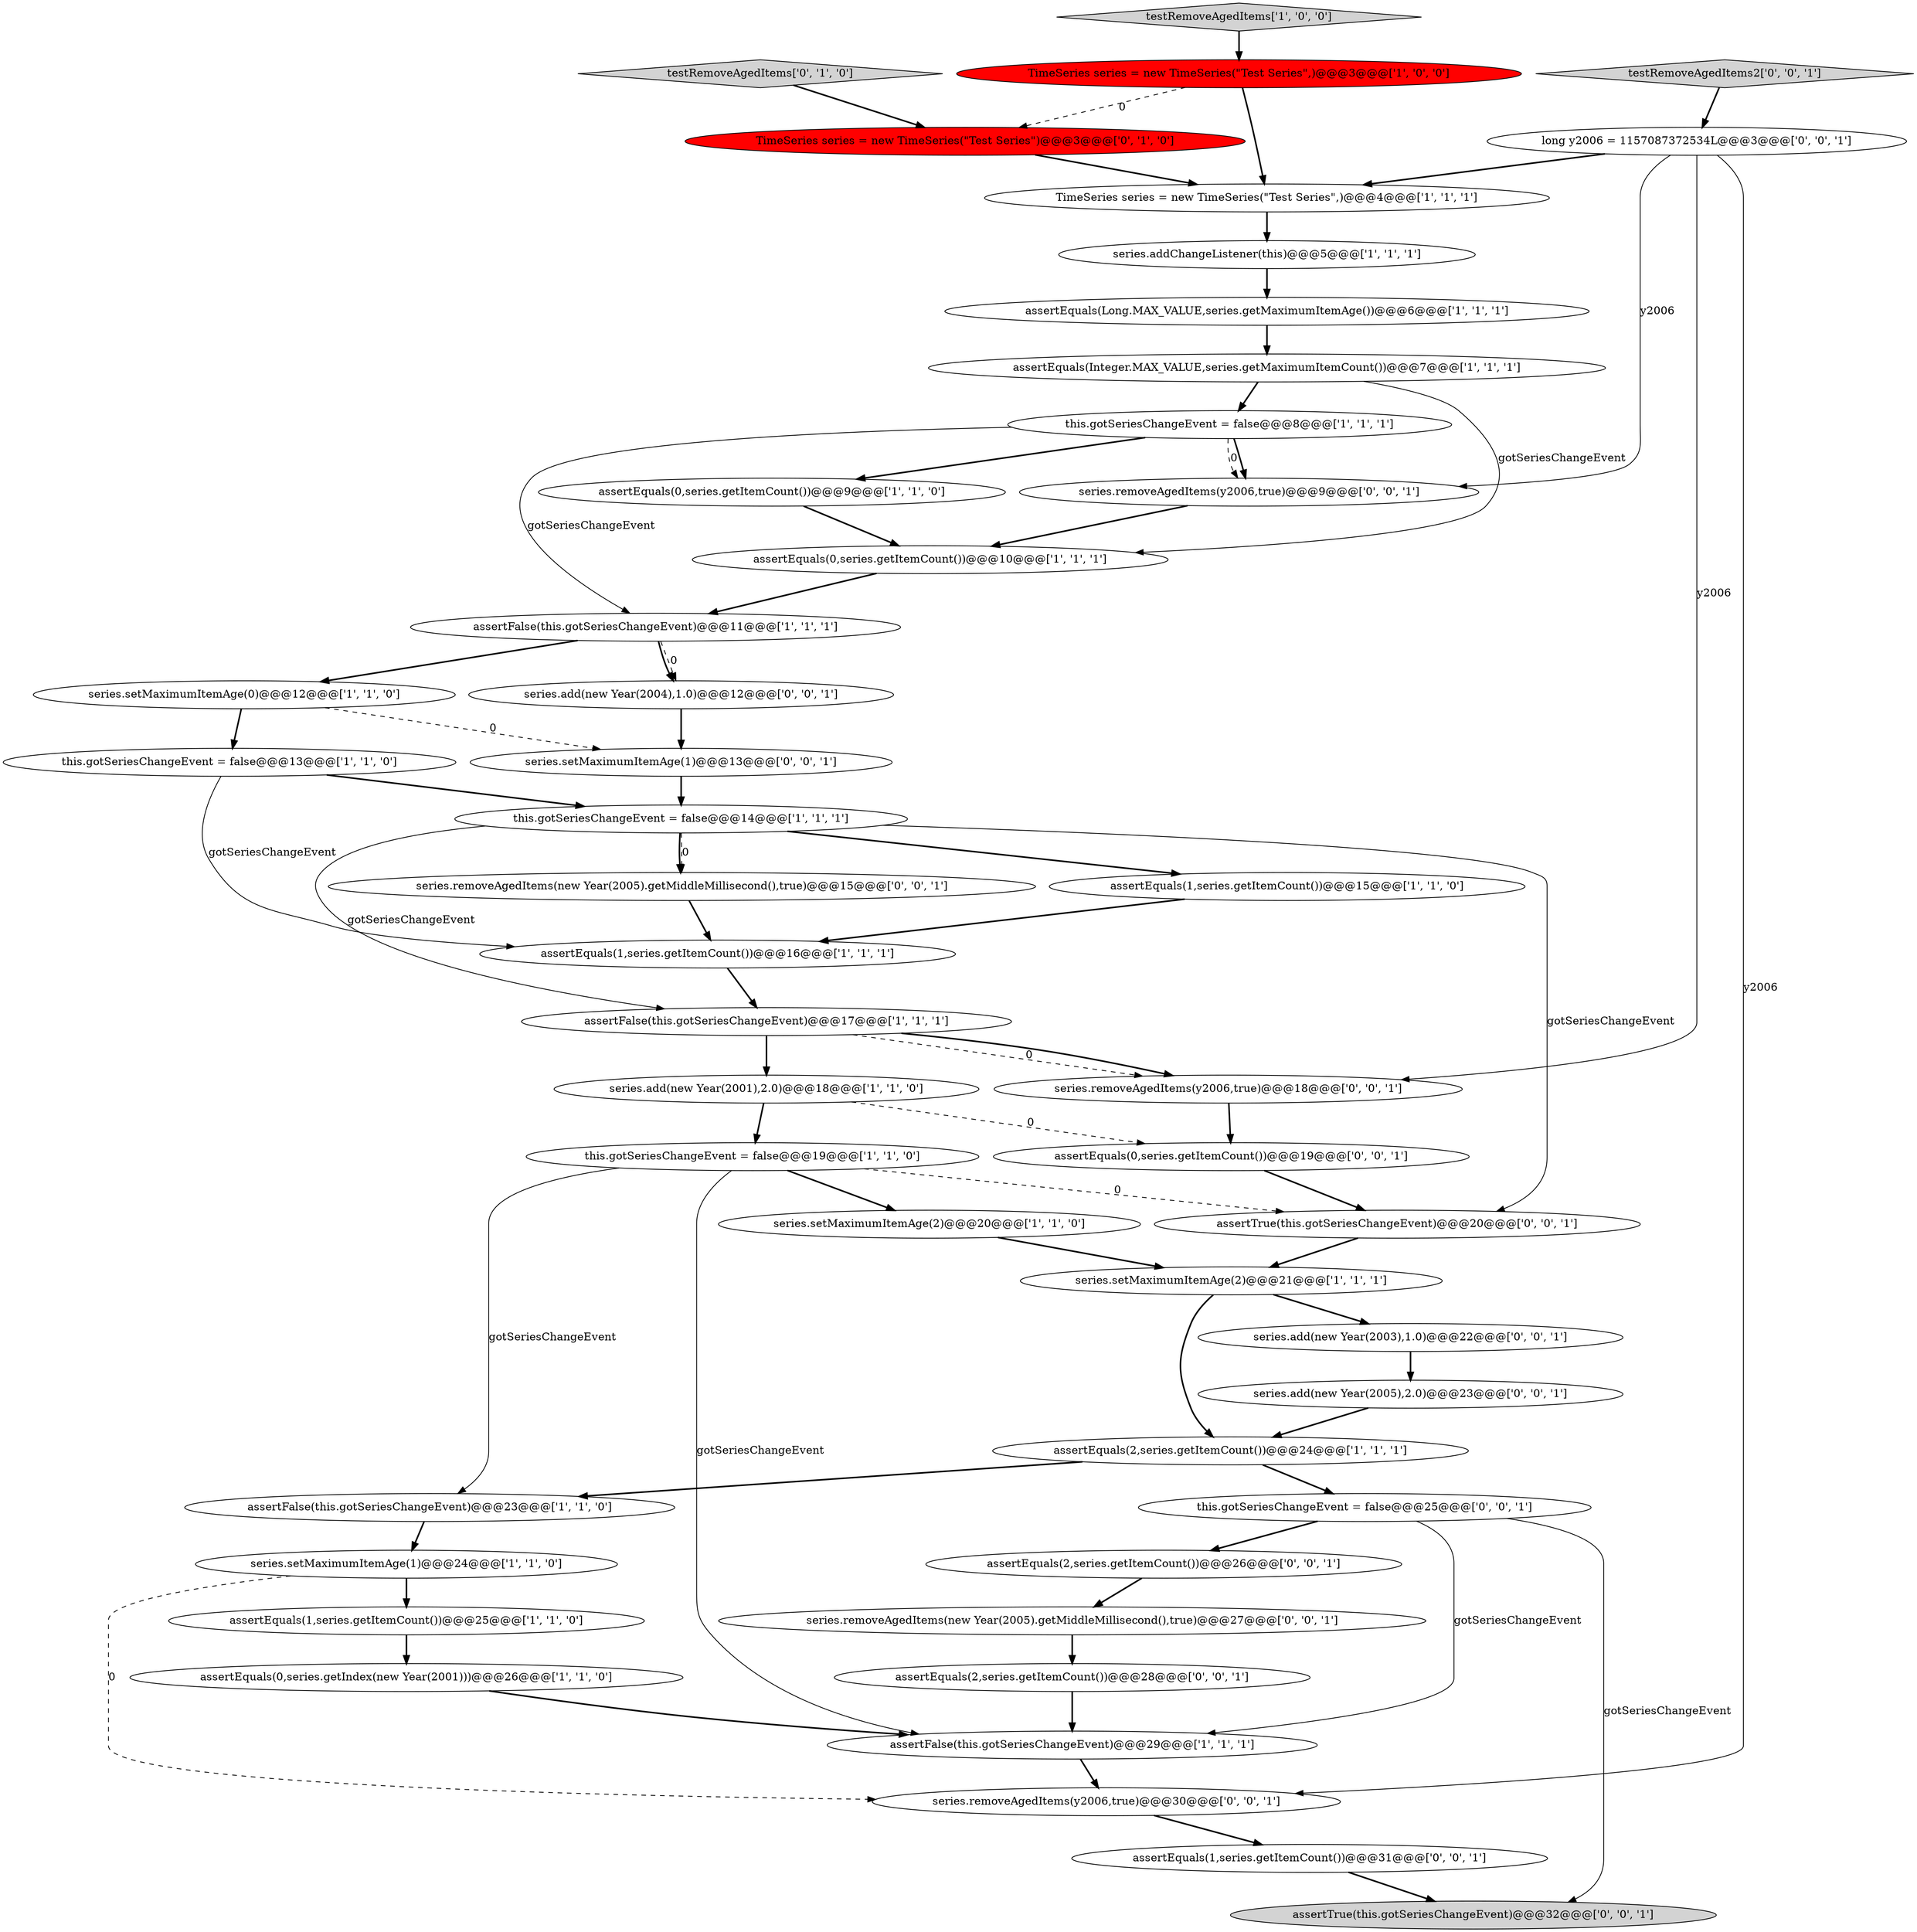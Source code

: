 digraph {
42 [style = filled, label = "long y2006 = 1157087372534L@@@3@@@['0', '0', '1']", fillcolor = white, shape = ellipse image = "AAA0AAABBB3BBB"];
13 [style = filled, label = "assertEquals(0,series.getItemCount())@@@9@@@['1', '1', '0']", fillcolor = white, shape = ellipse image = "AAA0AAABBB1BBB"];
25 [style = filled, label = "this.gotSeriesChangeEvent = false@@@13@@@['1', '1', '0']", fillcolor = white, shape = ellipse image = "AAA0AAABBB1BBB"];
34 [style = filled, label = "assertTrue(this.gotSeriesChangeEvent)@@@20@@@['0', '0', '1']", fillcolor = white, shape = ellipse image = "AAA0AAABBB3BBB"];
41 [style = filled, label = "this.gotSeriesChangeEvent = false@@@25@@@['0', '0', '1']", fillcolor = white, shape = ellipse image = "AAA0AAABBB3BBB"];
10 [style = filled, label = "assertEquals(1,series.getItemCount())@@@15@@@['1', '1', '0']", fillcolor = white, shape = ellipse image = "AAA0AAABBB1BBB"];
44 [style = filled, label = "series.setMaximumItemAge(1)@@@13@@@['0', '0', '1']", fillcolor = white, shape = ellipse image = "AAA0AAABBB3BBB"];
19 [style = filled, label = "assertEquals(0,series.getItemCount())@@@10@@@['1', '1', '1']", fillcolor = white, shape = ellipse image = "AAA0AAABBB1BBB"];
20 [style = filled, label = "assertEquals(Integer.MAX_VALUE,series.getMaximumItemCount())@@@7@@@['1', '1', '1']", fillcolor = white, shape = ellipse image = "AAA0AAABBB1BBB"];
29 [style = filled, label = "testRemoveAgedItems2['0', '0', '1']", fillcolor = lightgray, shape = diamond image = "AAA0AAABBB3BBB"];
33 [style = filled, label = "series.add(new Year(2005),2.0)@@@23@@@['0', '0', '1']", fillcolor = white, shape = ellipse image = "AAA0AAABBB3BBB"];
23 [style = filled, label = "assertFalse(this.gotSeriesChangeEvent)@@@23@@@['1', '1', '0']", fillcolor = white, shape = ellipse image = "AAA0AAABBB1BBB"];
36 [style = filled, label = "series.removeAgedItems(y2006,true)@@@18@@@['0', '0', '1']", fillcolor = white, shape = ellipse image = "AAA0AAABBB3BBB"];
27 [style = filled, label = "TimeSeries series = new TimeSeries(\"Test Series\")@@@3@@@['0', '1', '0']", fillcolor = red, shape = ellipse image = "AAA1AAABBB2BBB"];
18 [style = filled, label = "this.gotSeriesChangeEvent = false@@@8@@@['1', '1', '1']", fillcolor = white, shape = ellipse image = "AAA0AAABBB1BBB"];
22 [style = filled, label = "series.setMaximumItemAge(1)@@@24@@@['1', '1', '0']", fillcolor = white, shape = ellipse image = "AAA0AAABBB1BBB"];
24 [style = filled, label = "assertEquals(0,series.getIndex(new Year(2001)))@@@26@@@['1', '1', '0']", fillcolor = white, shape = ellipse image = "AAA0AAABBB1BBB"];
26 [style = filled, label = "testRemoveAgedItems['0', '1', '0']", fillcolor = lightgray, shape = diamond image = "AAA0AAABBB2BBB"];
30 [style = filled, label = "assertEquals(1,series.getItemCount())@@@31@@@['0', '0', '1']", fillcolor = white, shape = ellipse image = "AAA0AAABBB3BBB"];
11 [style = filled, label = "assertFalse(this.gotSeriesChangeEvent)@@@29@@@['1', '1', '1']", fillcolor = white, shape = ellipse image = "AAA0AAABBB1BBB"];
21 [style = filled, label = "assertEquals(1,series.getItemCount())@@@16@@@['1', '1', '1']", fillcolor = white, shape = ellipse image = "AAA0AAABBB1BBB"];
0 [style = filled, label = "series.setMaximumItemAge(2)@@@20@@@['1', '1', '0']", fillcolor = white, shape = ellipse image = "AAA0AAABBB1BBB"];
45 [style = filled, label = "assertEquals(0,series.getItemCount())@@@19@@@['0', '0', '1']", fillcolor = white, shape = ellipse image = "AAA0AAABBB3BBB"];
31 [style = filled, label = "series.removeAgedItems(new Year(2005).getMiddleMillisecond(),true)@@@15@@@['0', '0', '1']", fillcolor = white, shape = ellipse image = "AAA0AAABBB3BBB"];
37 [style = filled, label = "assertEquals(2,series.getItemCount())@@@28@@@['0', '0', '1']", fillcolor = white, shape = ellipse image = "AAA0AAABBB3BBB"];
5 [style = filled, label = "testRemoveAgedItems['1', '0', '0']", fillcolor = lightgray, shape = diamond image = "AAA0AAABBB1BBB"];
2 [style = filled, label = "TimeSeries series = new TimeSeries(\"Test Series\",)@@@3@@@['1', '0', '0']", fillcolor = red, shape = ellipse image = "AAA1AAABBB1BBB"];
8 [style = filled, label = "assertEquals(2,series.getItemCount())@@@24@@@['1', '1', '1']", fillcolor = white, shape = ellipse image = "AAA0AAABBB1BBB"];
39 [style = filled, label = "series.removeAgedItems(new Year(2005).getMiddleMillisecond(),true)@@@27@@@['0', '0', '1']", fillcolor = white, shape = ellipse image = "AAA0AAABBB3BBB"];
4 [style = filled, label = "series.add(new Year(2001),2.0)@@@18@@@['1', '1', '0']", fillcolor = white, shape = ellipse image = "AAA0AAABBB1BBB"];
43 [style = filled, label = "series.removeAgedItems(y2006,true)@@@9@@@['0', '0', '1']", fillcolor = white, shape = ellipse image = "AAA0AAABBB3BBB"];
28 [style = filled, label = "series.removeAgedItems(y2006,true)@@@30@@@['0', '0', '1']", fillcolor = white, shape = ellipse image = "AAA0AAABBB3BBB"];
32 [style = filled, label = "assertEquals(2,series.getItemCount())@@@26@@@['0', '0', '1']", fillcolor = white, shape = ellipse image = "AAA0AAABBB3BBB"];
17 [style = filled, label = "assertEquals(1,series.getItemCount())@@@25@@@['1', '1', '0']", fillcolor = white, shape = ellipse image = "AAA0AAABBB1BBB"];
40 [style = filled, label = "series.add(new Year(2004),1.0)@@@12@@@['0', '0', '1']", fillcolor = white, shape = ellipse image = "AAA0AAABBB3BBB"];
9 [style = filled, label = "series.setMaximumItemAge(0)@@@12@@@['1', '1', '0']", fillcolor = white, shape = ellipse image = "AAA0AAABBB1BBB"];
6 [style = filled, label = "this.gotSeriesChangeEvent = false@@@19@@@['1', '1', '0']", fillcolor = white, shape = ellipse image = "AAA0AAABBB1BBB"];
38 [style = filled, label = "series.add(new Year(2003),1.0)@@@22@@@['0', '0', '1']", fillcolor = white, shape = ellipse image = "AAA0AAABBB3BBB"];
12 [style = filled, label = "assertEquals(Long.MAX_VALUE,series.getMaximumItemAge())@@@6@@@['1', '1', '1']", fillcolor = white, shape = ellipse image = "AAA0AAABBB1BBB"];
3 [style = filled, label = "series.setMaximumItemAge(2)@@@21@@@['1', '1', '1']", fillcolor = white, shape = ellipse image = "AAA0AAABBB1BBB"];
16 [style = filled, label = "this.gotSeriesChangeEvent = false@@@14@@@['1', '1', '1']", fillcolor = white, shape = ellipse image = "AAA0AAABBB1BBB"];
15 [style = filled, label = "assertFalse(this.gotSeriesChangeEvent)@@@17@@@['1', '1', '1']", fillcolor = white, shape = ellipse image = "AAA0AAABBB1BBB"];
14 [style = filled, label = "assertFalse(this.gotSeriesChangeEvent)@@@11@@@['1', '1', '1']", fillcolor = white, shape = ellipse image = "AAA0AAABBB1BBB"];
1 [style = filled, label = "TimeSeries series = new TimeSeries(\"Test Series\",)@@@4@@@['1', '1', '1']", fillcolor = white, shape = ellipse image = "AAA0AAABBB1BBB"];
35 [style = filled, label = "assertTrue(this.gotSeriesChangeEvent)@@@32@@@['0', '0', '1']", fillcolor = lightgray, shape = ellipse image = "AAA0AAABBB3BBB"];
7 [style = filled, label = "series.addChangeListener(this)@@@5@@@['1', '1', '1']", fillcolor = white, shape = ellipse image = "AAA0AAABBB1BBB"];
39->37 [style = bold, label=""];
0->3 [style = bold, label=""];
18->43 [style = dashed, label="0"];
11->28 [style = bold, label=""];
27->1 [style = bold, label=""];
41->32 [style = bold, label=""];
42->28 [style = solid, label="y2006"];
41->35 [style = solid, label="gotSeriesChangeEvent"];
8->41 [style = bold, label=""];
8->23 [style = bold, label=""];
16->31 [style = dashed, label="0"];
37->11 [style = bold, label=""];
28->30 [style = bold, label=""];
7->12 [style = bold, label=""];
16->10 [style = bold, label=""];
4->6 [style = bold, label=""];
2->1 [style = bold, label=""];
25->21 [style = solid, label="gotSeriesChangeEvent"];
21->15 [style = bold, label=""];
20->19 [style = solid, label="gotSeriesChangeEvent"];
2->27 [style = dashed, label="0"];
12->20 [style = bold, label=""];
6->0 [style = bold, label=""];
31->21 [style = bold, label=""];
10->21 [style = bold, label=""];
6->34 [style = dashed, label="0"];
3->38 [style = bold, label=""];
15->36 [style = dashed, label="0"];
25->16 [style = bold, label=""];
1->7 [style = bold, label=""];
6->11 [style = solid, label="gotSeriesChangeEvent"];
18->14 [style = solid, label="gotSeriesChangeEvent"];
43->19 [style = bold, label=""];
4->45 [style = dashed, label="0"];
20->18 [style = bold, label=""];
42->43 [style = solid, label="y2006"];
26->27 [style = bold, label=""];
5->2 [style = bold, label=""];
13->19 [style = bold, label=""];
17->24 [style = bold, label=""];
23->22 [style = bold, label=""];
19->14 [style = bold, label=""];
44->16 [style = bold, label=""];
18->43 [style = bold, label=""];
30->35 [style = bold, label=""];
22->28 [style = dashed, label="0"];
34->3 [style = bold, label=""];
9->44 [style = dashed, label="0"];
24->11 [style = bold, label=""];
16->31 [style = bold, label=""];
3->8 [style = bold, label=""];
9->25 [style = bold, label=""];
29->42 [style = bold, label=""];
16->34 [style = solid, label="gotSeriesChangeEvent"];
15->4 [style = bold, label=""];
6->23 [style = solid, label="gotSeriesChangeEvent"];
18->13 [style = bold, label=""];
22->17 [style = bold, label=""];
14->9 [style = bold, label=""];
42->1 [style = bold, label=""];
32->39 [style = bold, label=""];
16->15 [style = solid, label="gotSeriesChangeEvent"];
36->45 [style = bold, label=""];
38->33 [style = bold, label=""];
33->8 [style = bold, label=""];
14->40 [style = bold, label=""];
45->34 [style = bold, label=""];
42->36 [style = solid, label="y2006"];
14->40 [style = dashed, label="0"];
40->44 [style = bold, label=""];
41->11 [style = solid, label="gotSeriesChangeEvent"];
15->36 [style = bold, label=""];
}
